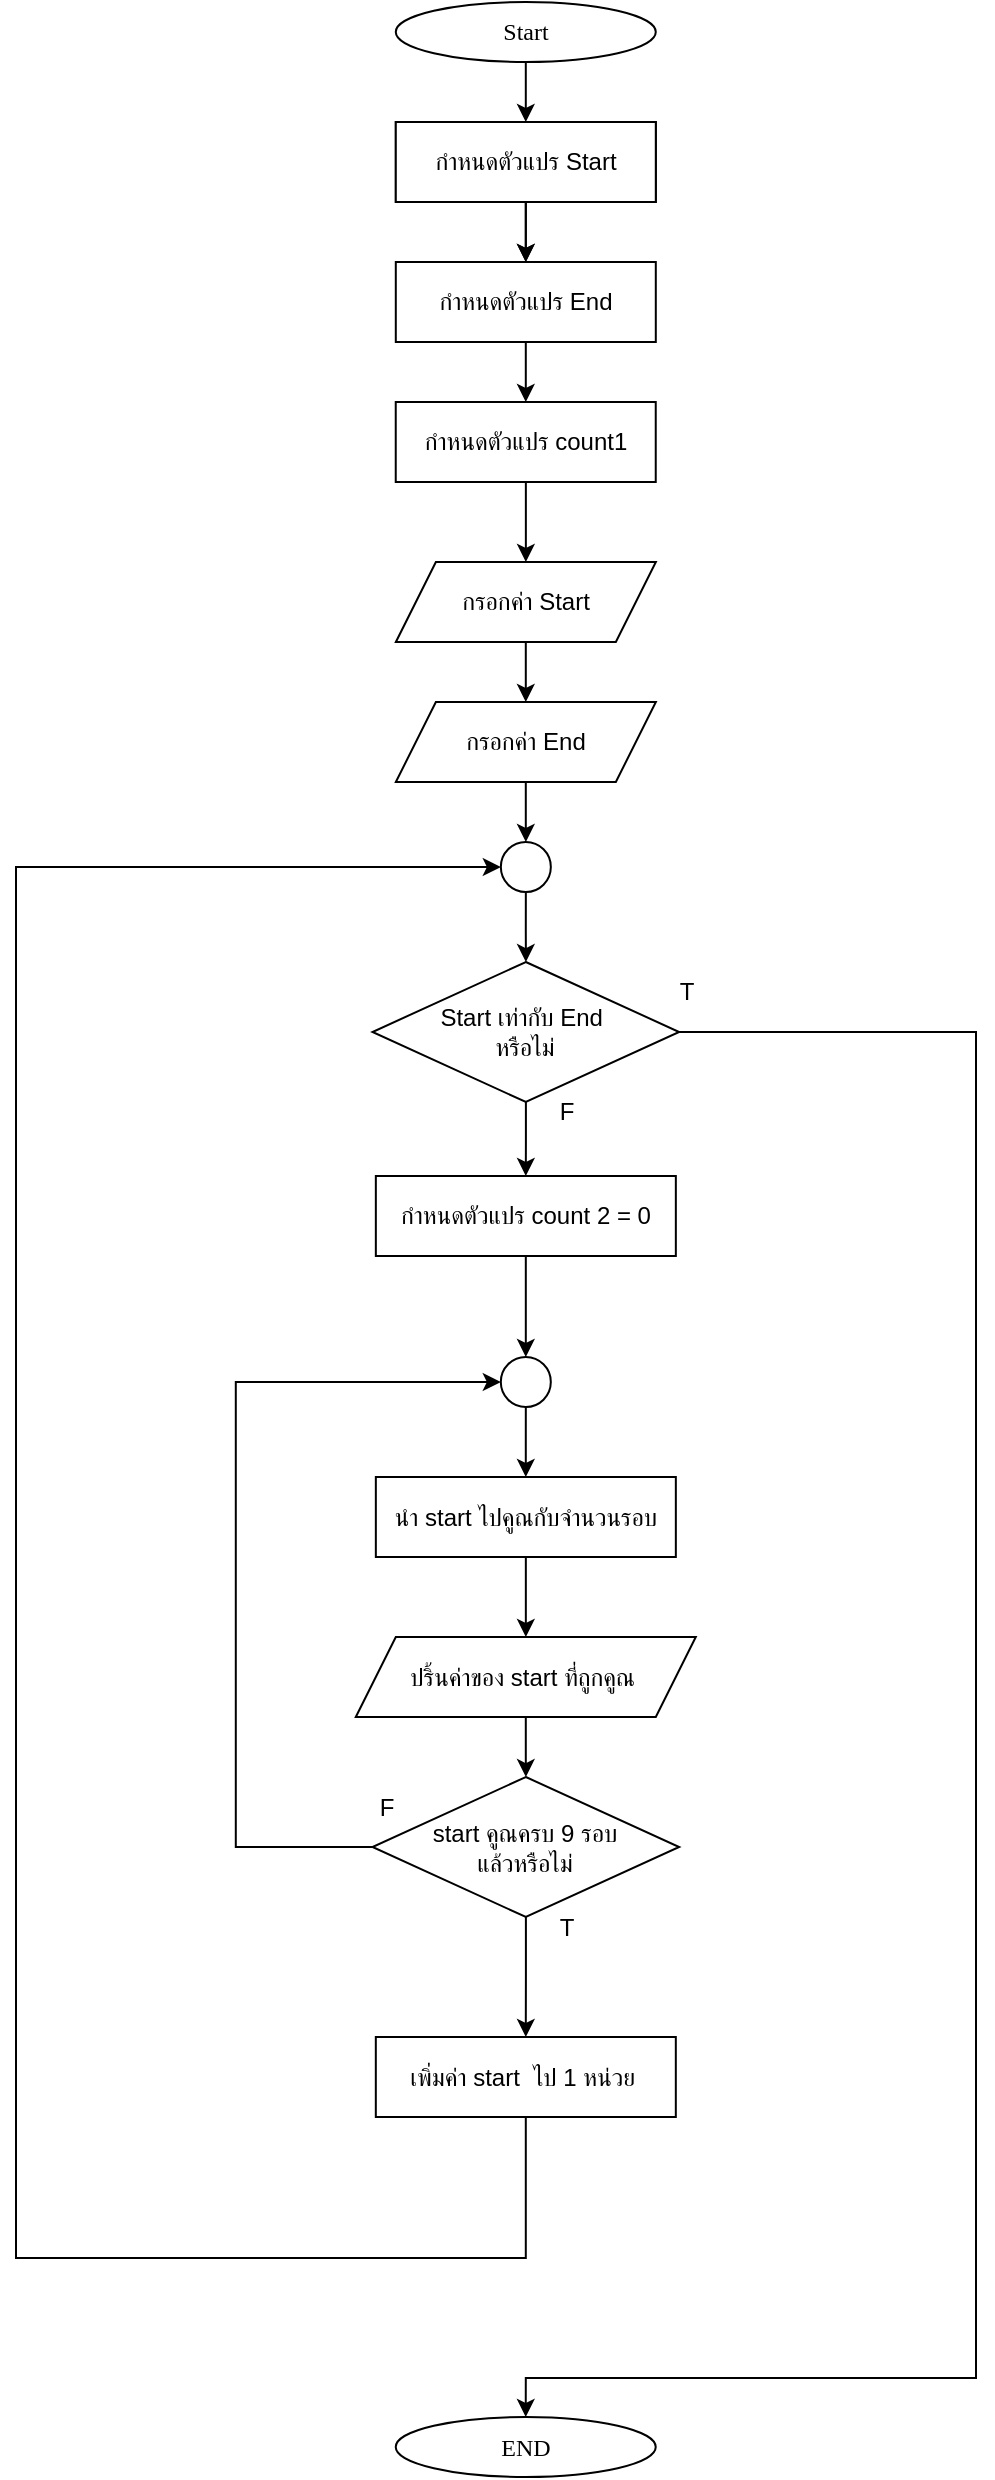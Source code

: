 <mxfile version="24.9.1">
  <diagram name="Page-1" id="lIabQ7C1KcnjcL9hup6q">
    <mxGraphModel dx="1267" dy="1326" grid="1" gridSize="10" guides="1" tooltips="1" connect="1" arrows="1" fold="1" page="1" pageScale="1" pageWidth="850" pageHeight="1100" math="0" shadow="0">
      <root>
        <mxCell id="0" />
        <mxCell id="1" parent="0" />
        <mxCell id="V52gT7ZK4MCIOJ_bpF4E-1" value="&lt;font data-font-src=&quot;https://fonts.googleapis.com/css?family=Sarabun&quot; face=&quot;Sarabun&quot;&gt;Start&lt;/font&gt;" style="ellipse;whiteSpace=wrap;html=1;" vertex="1" parent="1">
          <mxGeometry x="-460.11" y="-1080" width="130" height="30" as="geometry" />
        </mxCell>
        <mxCell id="V52gT7ZK4MCIOJ_bpF4E-2" value="" style="edgeStyle=orthogonalEdgeStyle;rounded=0;orthogonalLoop=1;jettySize=auto;html=1;" edge="1" parent="1" source="V52gT7ZK4MCIOJ_bpF4E-3">
          <mxGeometry relative="1" as="geometry">
            <mxPoint x="-395.1" y="-950" as="targetPoint" />
          </mxGeometry>
        </mxCell>
        <mxCell id="V52gT7ZK4MCIOJ_bpF4E-3" value="กำหนดตัวแปร input" style="rounded=0;whiteSpace=wrap;html=1;" vertex="1" parent="1">
          <mxGeometry x="-460.1" y="-1020" width="130" height="40" as="geometry" />
        </mxCell>
        <mxCell id="V52gT7ZK4MCIOJ_bpF4E-4" value="" style="edgeStyle=orthogonalEdgeStyle;rounded=0;orthogonalLoop=1;jettySize=auto;html=1;" edge="1" parent="1" source="V52gT7ZK4MCIOJ_bpF4E-5">
          <mxGeometry relative="1" as="geometry">
            <mxPoint x="-395.1" y="-950" as="targetPoint" />
          </mxGeometry>
        </mxCell>
        <mxCell id="V52gT7ZK4MCIOJ_bpF4E-5" value="กำหนดตัวแปร Start" style="rounded=0;whiteSpace=wrap;html=1;" vertex="1" parent="1">
          <mxGeometry x="-460.1" y="-1020" width="130" height="40" as="geometry" />
        </mxCell>
        <mxCell id="V52gT7ZK4MCIOJ_bpF4E-6" value="" style="edgeStyle=orthogonalEdgeStyle;rounded=0;orthogonalLoop=1;jettySize=auto;html=1;" edge="1" parent="1" source="V52gT7ZK4MCIOJ_bpF4E-7" target="V52gT7ZK4MCIOJ_bpF4E-14">
          <mxGeometry relative="1" as="geometry" />
        </mxCell>
        <mxCell id="V52gT7ZK4MCIOJ_bpF4E-7" value="กรอกค่า Start" style="shape=parallelogram;perimeter=parallelogramPerimeter;whiteSpace=wrap;html=1;fixedSize=1;" vertex="1" parent="1">
          <mxGeometry x="-460.07" y="-800" width="130" height="40" as="geometry" />
        </mxCell>
        <mxCell id="V52gT7ZK4MCIOJ_bpF4E-8" value="" style="edgeStyle=orthogonalEdgeStyle;rounded=0;orthogonalLoop=1;jettySize=auto;html=1;exitX=0.5;exitY=1;exitDx=0;exitDy=0;" edge="1" parent="1" source="V52gT7ZK4MCIOJ_bpF4E-41" target="V52gT7ZK4MCIOJ_bpF4E-21">
          <mxGeometry relative="1" as="geometry">
            <mxPoint x="-395" y="-433" as="sourcePoint" />
          </mxGeometry>
        </mxCell>
        <mxCell id="V52gT7ZK4MCIOJ_bpF4E-9" style="edgeStyle=orthogonalEdgeStyle;rounded=0;orthogonalLoop=1;jettySize=auto;html=1;entryX=0.5;entryY=0;entryDx=0;entryDy=0;exitX=1;exitY=0.5;exitDx=0;exitDy=0;" edge="1" parent="1" source="V52gT7ZK4MCIOJ_bpF4E-10" target="V52gT7ZK4MCIOJ_bpF4E-32">
          <mxGeometry relative="1" as="geometry">
            <Array as="points">
              <mxPoint x="-170" y="-565" />
              <mxPoint x="-170" y="108" />
              <mxPoint x="-395" y="108" />
            </Array>
            <mxPoint x="-382.62" y="-370" as="sourcePoint" />
          </mxGeometry>
        </mxCell>
        <mxCell id="V52gT7ZK4MCIOJ_bpF4E-42" value="" style="edgeStyle=orthogonalEdgeStyle;rounded=0;orthogonalLoop=1;jettySize=auto;html=1;" edge="1" parent="1" source="V52gT7ZK4MCIOJ_bpF4E-10" target="V52gT7ZK4MCIOJ_bpF4E-41">
          <mxGeometry relative="1" as="geometry" />
        </mxCell>
        <mxCell id="V52gT7ZK4MCIOJ_bpF4E-10" value="Start เท่ากับ End&amp;nbsp;&lt;div&gt;หรือไม่&lt;/div&gt;" style="rhombus;whiteSpace=wrap;html=1;" vertex="1" parent="1">
          <mxGeometry x="-471.75" y="-600" width="153.33" height="70" as="geometry" />
        </mxCell>
        <mxCell id="V52gT7ZK4MCIOJ_bpF4E-37" value="" style="edgeStyle=orthogonalEdgeStyle;rounded=0;orthogonalLoop=1;jettySize=auto;html=1;" edge="1" parent="1" source="V52gT7ZK4MCIOJ_bpF4E-12" target="V52gT7ZK4MCIOJ_bpF4E-36">
          <mxGeometry relative="1" as="geometry" />
        </mxCell>
        <mxCell id="V52gT7ZK4MCIOJ_bpF4E-12" value="กำหนดตัวแปร End" style="rounded=0;whiteSpace=wrap;html=1;" vertex="1" parent="1">
          <mxGeometry x="-460.1" y="-950" width="130" height="40" as="geometry" />
        </mxCell>
        <mxCell id="V52gT7ZK4MCIOJ_bpF4E-13" value="" style="edgeStyle=orthogonalEdgeStyle;rounded=0;orthogonalLoop=1;jettySize=auto;html=1;" edge="1" parent="1" source="V52gT7ZK4MCIOJ_bpF4E-14">
          <mxGeometry relative="1" as="geometry">
            <mxPoint x="-395.06" y="-660" as="targetPoint" />
          </mxGeometry>
        </mxCell>
        <mxCell id="V52gT7ZK4MCIOJ_bpF4E-14" value="กรอกค่า End" style="shape=parallelogram;perimeter=parallelogramPerimeter;whiteSpace=wrap;html=1;fixedSize=1;" vertex="1" parent="1">
          <mxGeometry x="-460.07" y="-730" width="130" height="40" as="geometry" />
        </mxCell>
        <mxCell id="V52gT7ZK4MCIOJ_bpF4E-15" value="" style="edgeStyle=orthogonalEdgeStyle;rounded=0;orthogonalLoop=1;jettySize=auto;html=1;" edge="1" parent="1" source="V52gT7ZK4MCIOJ_bpF4E-16" target="V52gT7ZK4MCIOJ_bpF4E-25">
          <mxGeometry relative="1" as="geometry" />
        </mxCell>
        <mxCell id="V52gT7ZK4MCIOJ_bpF4E-16" value="นำ start ไปคูณกับจำนวนรอบ" style="rounded=0;whiteSpace=wrap;html=1;" vertex="1" parent="1">
          <mxGeometry x="-470.08" y="-342.5" width="150" height="40" as="geometry" />
        </mxCell>
        <mxCell id="V52gT7ZK4MCIOJ_bpF4E-17" value="" style="edgeStyle=orthogonalEdgeStyle;rounded=0;orthogonalLoop=1;jettySize=auto;html=1;" edge="1" parent="1" source="V52gT7ZK4MCIOJ_bpF4E-19" target="V52gT7ZK4MCIOJ_bpF4E-23">
          <mxGeometry relative="1" as="geometry" />
        </mxCell>
        <mxCell id="V52gT7ZK4MCIOJ_bpF4E-18" style="edgeStyle=orthogonalEdgeStyle;rounded=0;orthogonalLoop=1;jettySize=auto;html=1;entryX=0;entryY=0.5;entryDx=0;entryDy=0;" edge="1" parent="1" source="V52gT7ZK4MCIOJ_bpF4E-19" target="V52gT7ZK4MCIOJ_bpF4E-21">
          <mxGeometry relative="1" as="geometry">
            <Array as="points">
              <mxPoint x="-540.09" y="-157.5" />
              <mxPoint x="-540.09" y="-389.5" />
            </Array>
          </mxGeometry>
        </mxCell>
        <mxCell id="V52gT7ZK4MCIOJ_bpF4E-19" value="start คูณครบ 9 รอบ&lt;div&gt;แล้วหรือไม่&lt;/div&gt;" style="rhombus;whiteSpace=wrap;html=1;" vertex="1" parent="1">
          <mxGeometry x="-471.75" y="-192.5" width="153.33" height="70" as="geometry" />
        </mxCell>
        <mxCell id="V52gT7ZK4MCIOJ_bpF4E-20" value="" style="edgeStyle=orthogonalEdgeStyle;rounded=0;orthogonalLoop=1;jettySize=auto;html=1;" edge="1" parent="1" source="V52gT7ZK4MCIOJ_bpF4E-21" target="V52gT7ZK4MCIOJ_bpF4E-16">
          <mxGeometry relative="1" as="geometry" />
        </mxCell>
        <mxCell id="V52gT7ZK4MCIOJ_bpF4E-21" value="" style="ellipse;whiteSpace=wrap;html=1;aspect=fixed;" vertex="1" parent="1">
          <mxGeometry x="-407.59" y="-402.5" width="25" height="25" as="geometry" />
        </mxCell>
        <mxCell id="V52gT7ZK4MCIOJ_bpF4E-22" style="edgeStyle=orthogonalEdgeStyle;rounded=0;orthogonalLoop=1;jettySize=auto;html=1;entryX=0;entryY=0.5;entryDx=0;entryDy=0;" edge="1" parent="1" source="V52gT7ZK4MCIOJ_bpF4E-23" target="V52gT7ZK4MCIOJ_bpF4E-30">
          <mxGeometry relative="1" as="geometry">
            <Array as="points">
              <mxPoint x="-395" y="48" />
              <mxPoint x="-650" y="48" />
              <mxPoint x="-650" y="-647" />
            </Array>
            <mxPoint x="-410" y="-550" as="targetPoint" />
          </mxGeometry>
        </mxCell>
        <mxCell id="V52gT7ZK4MCIOJ_bpF4E-23" value="เพิ่มค่า start&amp;nbsp; ไป 1 หน่วย&amp;nbsp;" style="rounded=0;whiteSpace=wrap;html=1;" vertex="1" parent="1">
          <mxGeometry x="-470.09" y="-62.5" width="150" height="40" as="geometry" />
        </mxCell>
        <mxCell id="V52gT7ZK4MCIOJ_bpF4E-24" value="" style="edgeStyle=orthogonalEdgeStyle;rounded=0;orthogonalLoop=1;jettySize=auto;html=1;" edge="1" parent="1" source="V52gT7ZK4MCIOJ_bpF4E-25" target="V52gT7ZK4MCIOJ_bpF4E-19">
          <mxGeometry relative="1" as="geometry" />
        </mxCell>
        <mxCell id="V52gT7ZK4MCIOJ_bpF4E-25" value="ปริ้นค่าของ start ที่ถูกคูณ&amp;nbsp;" style="shape=parallelogram;perimeter=parallelogramPerimeter;whiteSpace=wrap;html=1;fixedSize=1;" vertex="1" parent="1">
          <mxGeometry x="-480.1" y="-262.5" width="170" height="40" as="geometry" />
        </mxCell>
        <mxCell id="V52gT7ZK4MCIOJ_bpF4E-26" style="edgeStyle=orthogonalEdgeStyle;rounded=0;orthogonalLoop=1;jettySize=auto;html=1;entryX=0.5;entryY=0;entryDx=0;entryDy=0;" edge="1" parent="1" target="V52gT7ZK4MCIOJ_bpF4E-5">
          <mxGeometry relative="1" as="geometry">
            <mxPoint x="-395.1" y="-1050" as="sourcePoint" />
          </mxGeometry>
        </mxCell>
        <mxCell id="V52gT7ZK4MCIOJ_bpF4E-27" value="T" style="text;html=1;align=center;verticalAlign=middle;resizable=0;points=[];autosize=1;strokeColor=none;fillColor=none;" vertex="1" parent="1">
          <mxGeometry x="-390.09" y="-132.5" width="30" height="30" as="geometry" />
        </mxCell>
        <mxCell id="V52gT7ZK4MCIOJ_bpF4E-28" value="F" style="text;html=1;align=center;verticalAlign=middle;resizable=0;points=[];autosize=1;strokeColor=none;fillColor=none;" vertex="1" parent="1">
          <mxGeometry x="-480.1" y="-192.5" width="30" height="30" as="geometry" />
        </mxCell>
        <mxCell id="V52gT7ZK4MCIOJ_bpF4E-29" value="" style="edgeStyle=orthogonalEdgeStyle;rounded=0;orthogonalLoop=1;jettySize=auto;html=1;" edge="1" parent="1" source="V52gT7ZK4MCIOJ_bpF4E-30" target="V52gT7ZK4MCIOJ_bpF4E-10">
          <mxGeometry relative="1" as="geometry" />
        </mxCell>
        <mxCell id="V52gT7ZK4MCIOJ_bpF4E-30" value="" style="ellipse;whiteSpace=wrap;html=1;aspect=fixed;" vertex="1" parent="1">
          <mxGeometry x="-407.58" y="-660" width="25" height="25" as="geometry" />
        </mxCell>
        <mxCell id="V52gT7ZK4MCIOJ_bpF4E-31" value="T" style="text;html=1;align=center;verticalAlign=middle;resizable=0;points=[];autosize=1;strokeColor=none;fillColor=none;" vertex="1" parent="1">
          <mxGeometry x="-330.13" y="-600" width="30" height="30" as="geometry" />
        </mxCell>
        <mxCell id="V52gT7ZK4MCIOJ_bpF4E-32" value="&lt;font data-font-src=&quot;https://fonts.googleapis.com/css?family=Sarabun&quot; face=&quot;Sarabun&quot;&gt;END&lt;/font&gt;" style="ellipse;whiteSpace=wrap;html=1;" vertex="1" parent="1">
          <mxGeometry x="-460.13" y="127.5" width="130" height="30" as="geometry" />
        </mxCell>
        <mxCell id="V52gT7ZK4MCIOJ_bpF4E-33" value="F" style="text;html=1;align=center;verticalAlign=middle;resizable=0;points=[];autosize=1;strokeColor=none;fillColor=none;" vertex="1" parent="1">
          <mxGeometry x="-390.09" y="-540" width="30" height="30" as="geometry" />
        </mxCell>
        <mxCell id="V52gT7ZK4MCIOJ_bpF4E-39" style="edgeStyle=orthogonalEdgeStyle;rounded=0;orthogonalLoop=1;jettySize=auto;html=1;entryX=0.5;entryY=0;entryDx=0;entryDy=0;" edge="1" parent="1" source="V52gT7ZK4MCIOJ_bpF4E-36" target="V52gT7ZK4MCIOJ_bpF4E-7">
          <mxGeometry relative="1" as="geometry" />
        </mxCell>
        <mxCell id="V52gT7ZK4MCIOJ_bpF4E-36" value="กำหนดตัวแปร count1" style="rounded=0;whiteSpace=wrap;html=1;" vertex="1" parent="1">
          <mxGeometry x="-460.13" y="-880" width="130" height="40" as="geometry" />
        </mxCell>
        <mxCell id="V52gT7ZK4MCIOJ_bpF4E-41" value="กำหนดตัวแปร count 2 = 0" style="rounded=0;whiteSpace=wrap;html=1;" vertex="1" parent="1">
          <mxGeometry x="-470.08" y="-493" width="150" height="40" as="geometry" />
        </mxCell>
      </root>
    </mxGraphModel>
  </diagram>
</mxfile>

